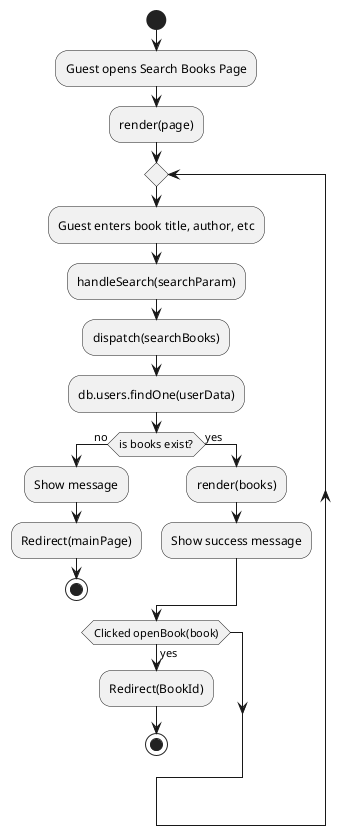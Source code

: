 @startuml
start

:Guest opens Search Books Page;
:render(page);



repeat
  :Guest enters book title, author, etc;
  :handleSearch(searchParam);
  :dispatch(searchBooks);
  :db.users.findOne(userData);
  if (is books exist?) then (no)
    :Show message;
    :Redirect(mainPage);
    stop
  else (yes)
    :render(books);
    :Show success message;
  endif
  if (Clicked openBook(book)) then (yes)
    :Redirect(BookId);
    stop


@enduml
